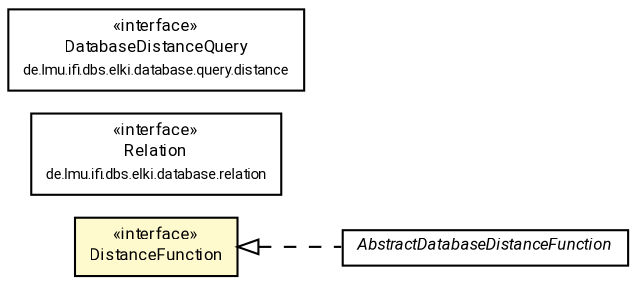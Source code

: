 #!/usr/local/bin/dot
#
# Class diagram 
# Generated by UMLGraph version R5_7_2-60-g0e99a6 (http://www.spinellis.gr/umlgraph/)
#

digraph G {
	graph [fontnames="svg"]
	edge [fontname="Roboto",fontsize=7,labelfontname="Roboto",labelfontsize=7,color="black"];
	node [fontname="Roboto",fontcolor="black",fontsize=8,shape=plaintext,margin=0,width=0,height=0];
	nodesep=0.15;
	ranksep=0.25;
	rankdir=LR;
	// de.lmu.ifi.dbs.elki.distance.distancefunction.DistanceFunction<O>
	c965973 [label=<<table title="de.lmu.ifi.dbs.elki.distance.distancefunction.DistanceFunction" border="0" cellborder="1" cellspacing="0" cellpadding="2" bgcolor="LemonChiffon" href="DistanceFunction.html" target="_parent">
		<tr><td><table border="0" cellspacing="0" cellpadding="1">
		<tr><td align="center" balign="center"> &#171;interface&#187; </td></tr>
		<tr><td align="center" balign="center"> <font face="Roboto">DistanceFunction</font> </td></tr>
		</table></td></tr>
		</table>>, URL="DistanceFunction.html"];
	// de.lmu.ifi.dbs.elki.database.relation.Relation<O>
	c966013 [label=<<table title="de.lmu.ifi.dbs.elki.database.relation.Relation" border="0" cellborder="1" cellspacing="0" cellpadding="2" href="../../database/relation/Relation.html" target="_parent">
		<tr><td><table border="0" cellspacing="0" cellpadding="1">
		<tr><td align="center" balign="center"> &#171;interface&#187; </td></tr>
		<tr><td align="center" balign="center"> <font face="Roboto">Relation</font> </td></tr>
		<tr><td align="center" balign="center"> <font face="Roboto" point-size="7.0">de.lmu.ifi.dbs.elki.database.relation</font> </td></tr>
		</table></td></tr>
		</table>>, URL="../../database/relation/Relation.html"];
	// de.lmu.ifi.dbs.elki.distance.distancefunction.AbstractDatabaseDistanceFunction<O>
	c967039 [label=<<table title="de.lmu.ifi.dbs.elki.distance.distancefunction.AbstractDatabaseDistanceFunction" border="0" cellborder="1" cellspacing="0" cellpadding="2" href="AbstractDatabaseDistanceFunction.html" target="_parent">
		<tr><td><table border="0" cellspacing="0" cellpadding="1">
		<tr><td align="center" balign="center"> <font face="Roboto"><i>AbstractDatabaseDistanceFunction</i></font> </td></tr>
		</table></td></tr>
		</table>>, URL="AbstractDatabaseDistanceFunction.html"];
	// de.lmu.ifi.dbs.elki.database.query.distance.DatabaseDistanceQuery<O>
	c967065 [label=<<table title="de.lmu.ifi.dbs.elki.database.query.distance.DatabaseDistanceQuery" border="0" cellborder="1" cellspacing="0" cellpadding="2" href="../../database/query/distance/DatabaseDistanceQuery.html" target="_parent">
		<tr><td><table border="0" cellspacing="0" cellpadding="1">
		<tr><td align="center" balign="center"> &#171;interface&#187; </td></tr>
		<tr><td align="center" balign="center"> <font face="Roboto">DatabaseDistanceQuery</font> </td></tr>
		<tr><td align="center" balign="center"> <font face="Roboto" point-size="7.0">de.lmu.ifi.dbs.elki.database.query.distance</font> </td></tr>
		</table></td></tr>
		</table>>, URL="../../database/query/distance/DatabaseDistanceQuery.html"];
	// de.lmu.ifi.dbs.elki.distance.distancefunction.AbstractDatabaseDistanceFunction<O> implements de.lmu.ifi.dbs.elki.distance.distancefunction.DistanceFunction<O>
	c965973 -> c967039 [arrowtail=empty,style=dashed,dir=back,weight=9];
}


